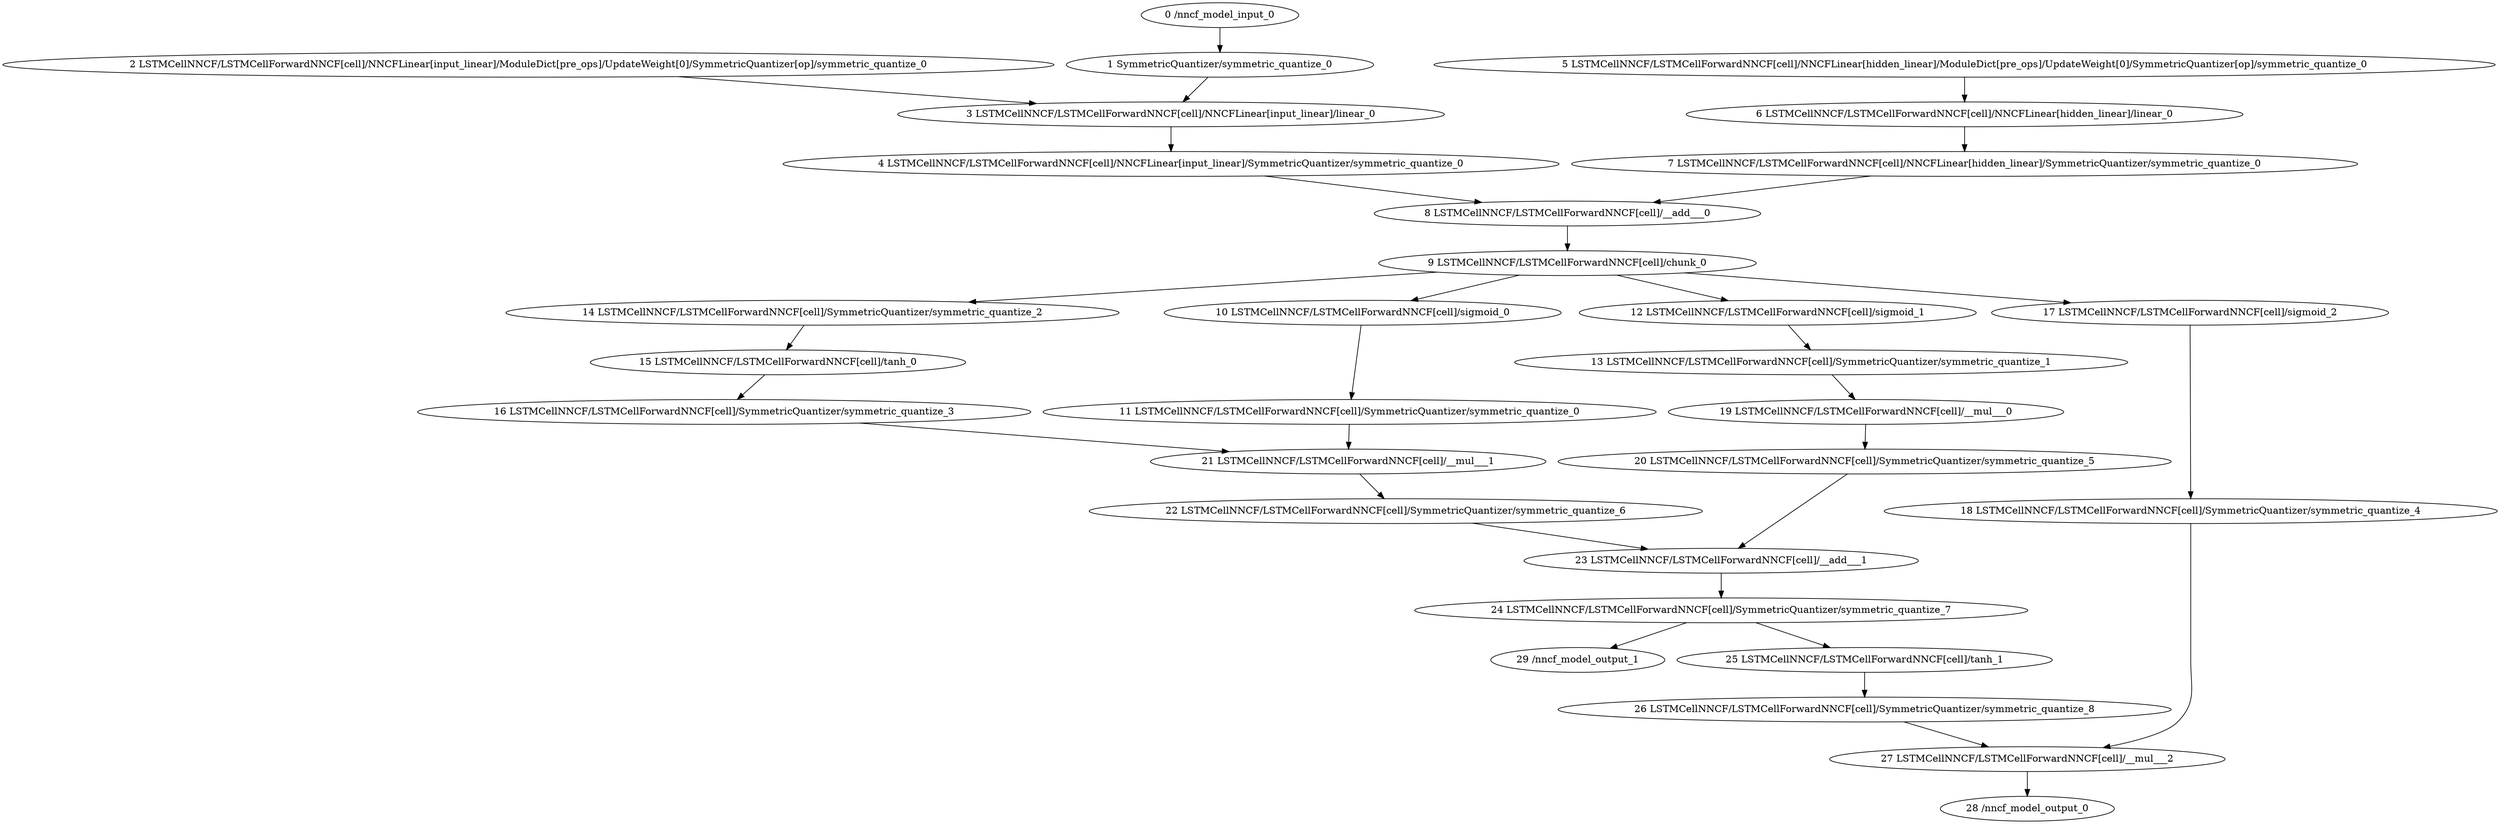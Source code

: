 strict digraph  {
"0 /nncf_model_input_0" [id=0, type=nncf_model_input];
"1 SymmetricQuantizer/symmetric_quantize_0" [id=1, type=symmetric_quantize];
"2 LSTMCellNNCF/LSTMCellForwardNNCF[cell]/NNCFLinear[input_linear]/ModuleDict[pre_ops]/UpdateWeight[0]/SymmetricQuantizer[op]/symmetric_quantize_0" [id=2, type=symmetric_quantize];
"3 LSTMCellNNCF/LSTMCellForwardNNCF[cell]/NNCFLinear[input_linear]/linear_0" [id=3, type=linear];
"4 LSTMCellNNCF/LSTMCellForwardNNCF[cell]/NNCFLinear[input_linear]/SymmetricQuantizer/symmetric_quantize_0" [id=4, type=symmetric_quantize];
"5 LSTMCellNNCF/LSTMCellForwardNNCF[cell]/NNCFLinear[hidden_linear]/ModuleDict[pre_ops]/UpdateWeight[0]/SymmetricQuantizer[op]/symmetric_quantize_0" [id=5, type=symmetric_quantize];
"6 LSTMCellNNCF/LSTMCellForwardNNCF[cell]/NNCFLinear[hidden_linear]/linear_0" [id=6, type=linear];
"7 LSTMCellNNCF/LSTMCellForwardNNCF[cell]/NNCFLinear[hidden_linear]/SymmetricQuantizer/symmetric_quantize_0" [id=7, type=symmetric_quantize];
"8 LSTMCellNNCF/LSTMCellForwardNNCF[cell]/__add___0" [id=8, type=__add__];
"9 LSTMCellNNCF/LSTMCellForwardNNCF[cell]/chunk_0" [id=9, type=chunk];
"10 LSTMCellNNCF/LSTMCellForwardNNCF[cell]/sigmoid_0" [id=10, type=sigmoid];
"11 LSTMCellNNCF/LSTMCellForwardNNCF[cell]/SymmetricQuantizer/symmetric_quantize_0" [id=11, type=symmetric_quantize];
"12 LSTMCellNNCF/LSTMCellForwardNNCF[cell]/sigmoid_1" [id=12, type=sigmoid];
"13 LSTMCellNNCF/LSTMCellForwardNNCF[cell]/SymmetricQuantizer/symmetric_quantize_1" [id=13, type=symmetric_quantize];
"14 LSTMCellNNCF/LSTMCellForwardNNCF[cell]/SymmetricQuantizer/symmetric_quantize_2" [id=14, type=symmetric_quantize];
"15 LSTMCellNNCF/LSTMCellForwardNNCF[cell]/tanh_0" [id=15, type=tanh];
"16 LSTMCellNNCF/LSTMCellForwardNNCF[cell]/SymmetricQuantizer/symmetric_quantize_3" [id=16, type=symmetric_quantize];
"17 LSTMCellNNCF/LSTMCellForwardNNCF[cell]/sigmoid_2" [id=17, type=sigmoid];
"18 LSTMCellNNCF/LSTMCellForwardNNCF[cell]/SymmetricQuantizer/symmetric_quantize_4" [id=18, type=symmetric_quantize];
"19 LSTMCellNNCF/LSTMCellForwardNNCF[cell]/__mul___0" [id=19, type=__mul__];
"20 LSTMCellNNCF/LSTMCellForwardNNCF[cell]/SymmetricQuantizer/symmetric_quantize_5" [id=20, type=symmetric_quantize];
"21 LSTMCellNNCF/LSTMCellForwardNNCF[cell]/__mul___1" [id=21, type=__mul__];
"22 LSTMCellNNCF/LSTMCellForwardNNCF[cell]/SymmetricQuantizer/symmetric_quantize_6" [id=22, type=symmetric_quantize];
"23 LSTMCellNNCF/LSTMCellForwardNNCF[cell]/__add___1" [id=23, type=__add__];
"24 LSTMCellNNCF/LSTMCellForwardNNCF[cell]/SymmetricQuantizer/symmetric_quantize_7" [id=24, type=symmetric_quantize];
"25 LSTMCellNNCF/LSTMCellForwardNNCF[cell]/tanh_1" [id=25, type=tanh];
"26 LSTMCellNNCF/LSTMCellForwardNNCF[cell]/SymmetricQuantizer/symmetric_quantize_8" [id=26, type=symmetric_quantize];
"27 LSTMCellNNCF/LSTMCellForwardNNCF[cell]/__mul___2" [id=27, type=__mul__];
"28 /nncf_model_output_0" [id=28, type=nncf_model_output];
"29 /nncf_model_output_1" [id=29, type=nncf_model_output];
"0 /nncf_model_input_0" -> "1 SymmetricQuantizer/symmetric_quantize_0";
"1 SymmetricQuantizer/symmetric_quantize_0" -> "3 LSTMCellNNCF/LSTMCellForwardNNCF[cell]/NNCFLinear[input_linear]/linear_0";
"2 LSTMCellNNCF/LSTMCellForwardNNCF[cell]/NNCFLinear[input_linear]/ModuleDict[pre_ops]/UpdateWeight[0]/SymmetricQuantizer[op]/symmetric_quantize_0" -> "3 LSTMCellNNCF/LSTMCellForwardNNCF[cell]/NNCFLinear[input_linear]/linear_0";
"3 LSTMCellNNCF/LSTMCellForwardNNCF[cell]/NNCFLinear[input_linear]/linear_0" -> "4 LSTMCellNNCF/LSTMCellForwardNNCF[cell]/NNCFLinear[input_linear]/SymmetricQuantizer/symmetric_quantize_0";
"4 LSTMCellNNCF/LSTMCellForwardNNCF[cell]/NNCFLinear[input_linear]/SymmetricQuantizer/symmetric_quantize_0" -> "8 LSTMCellNNCF/LSTMCellForwardNNCF[cell]/__add___0";
"5 LSTMCellNNCF/LSTMCellForwardNNCF[cell]/NNCFLinear[hidden_linear]/ModuleDict[pre_ops]/UpdateWeight[0]/SymmetricQuantizer[op]/symmetric_quantize_0" -> "6 LSTMCellNNCF/LSTMCellForwardNNCF[cell]/NNCFLinear[hidden_linear]/linear_0";
"6 LSTMCellNNCF/LSTMCellForwardNNCF[cell]/NNCFLinear[hidden_linear]/linear_0" -> "7 LSTMCellNNCF/LSTMCellForwardNNCF[cell]/NNCFLinear[hidden_linear]/SymmetricQuantizer/symmetric_quantize_0";
"7 LSTMCellNNCF/LSTMCellForwardNNCF[cell]/NNCFLinear[hidden_linear]/SymmetricQuantizer/symmetric_quantize_0" -> "8 LSTMCellNNCF/LSTMCellForwardNNCF[cell]/__add___0";
"8 LSTMCellNNCF/LSTMCellForwardNNCF[cell]/__add___0" -> "9 LSTMCellNNCF/LSTMCellForwardNNCF[cell]/chunk_0";
"9 LSTMCellNNCF/LSTMCellForwardNNCF[cell]/chunk_0" -> "10 LSTMCellNNCF/LSTMCellForwardNNCF[cell]/sigmoid_0";
"9 LSTMCellNNCF/LSTMCellForwardNNCF[cell]/chunk_0" -> "12 LSTMCellNNCF/LSTMCellForwardNNCF[cell]/sigmoid_1";
"9 LSTMCellNNCF/LSTMCellForwardNNCF[cell]/chunk_0" -> "14 LSTMCellNNCF/LSTMCellForwardNNCF[cell]/SymmetricQuantizer/symmetric_quantize_2";
"9 LSTMCellNNCF/LSTMCellForwardNNCF[cell]/chunk_0" -> "17 LSTMCellNNCF/LSTMCellForwardNNCF[cell]/sigmoid_2";
"10 LSTMCellNNCF/LSTMCellForwardNNCF[cell]/sigmoid_0" -> "11 LSTMCellNNCF/LSTMCellForwardNNCF[cell]/SymmetricQuantizer/symmetric_quantize_0";
"11 LSTMCellNNCF/LSTMCellForwardNNCF[cell]/SymmetricQuantizer/symmetric_quantize_0" -> "21 LSTMCellNNCF/LSTMCellForwardNNCF[cell]/__mul___1";
"12 LSTMCellNNCF/LSTMCellForwardNNCF[cell]/sigmoid_1" -> "13 LSTMCellNNCF/LSTMCellForwardNNCF[cell]/SymmetricQuantizer/symmetric_quantize_1";
"13 LSTMCellNNCF/LSTMCellForwardNNCF[cell]/SymmetricQuantizer/symmetric_quantize_1" -> "19 LSTMCellNNCF/LSTMCellForwardNNCF[cell]/__mul___0";
"14 LSTMCellNNCF/LSTMCellForwardNNCF[cell]/SymmetricQuantizer/symmetric_quantize_2" -> "15 LSTMCellNNCF/LSTMCellForwardNNCF[cell]/tanh_0";
"15 LSTMCellNNCF/LSTMCellForwardNNCF[cell]/tanh_0" -> "16 LSTMCellNNCF/LSTMCellForwardNNCF[cell]/SymmetricQuantizer/symmetric_quantize_3";
"16 LSTMCellNNCF/LSTMCellForwardNNCF[cell]/SymmetricQuantizer/symmetric_quantize_3" -> "21 LSTMCellNNCF/LSTMCellForwardNNCF[cell]/__mul___1";
"17 LSTMCellNNCF/LSTMCellForwardNNCF[cell]/sigmoid_2" -> "18 LSTMCellNNCF/LSTMCellForwardNNCF[cell]/SymmetricQuantizer/symmetric_quantize_4";
"18 LSTMCellNNCF/LSTMCellForwardNNCF[cell]/SymmetricQuantizer/symmetric_quantize_4" -> "27 LSTMCellNNCF/LSTMCellForwardNNCF[cell]/__mul___2";
"19 LSTMCellNNCF/LSTMCellForwardNNCF[cell]/__mul___0" -> "20 LSTMCellNNCF/LSTMCellForwardNNCF[cell]/SymmetricQuantizer/symmetric_quantize_5";
"20 LSTMCellNNCF/LSTMCellForwardNNCF[cell]/SymmetricQuantizer/symmetric_quantize_5" -> "23 LSTMCellNNCF/LSTMCellForwardNNCF[cell]/__add___1";
"21 LSTMCellNNCF/LSTMCellForwardNNCF[cell]/__mul___1" -> "22 LSTMCellNNCF/LSTMCellForwardNNCF[cell]/SymmetricQuantizer/symmetric_quantize_6";
"22 LSTMCellNNCF/LSTMCellForwardNNCF[cell]/SymmetricQuantizer/symmetric_quantize_6" -> "23 LSTMCellNNCF/LSTMCellForwardNNCF[cell]/__add___1";
"23 LSTMCellNNCF/LSTMCellForwardNNCF[cell]/__add___1" -> "24 LSTMCellNNCF/LSTMCellForwardNNCF[cell]/SymmetricQuantizer/symmetric_quantize_7";
"24 LSTMCellNNCF/LSTMCellForwardNNCF[cell]/SymmetricQuantizer/symmetric_quantize_7" -> "25 LSTMCellNNCF/LSTMCellForwardNNCF[cell]/tanh_1";
"24 LSTMCellNNCF/LSTMCellForwardNNCF[cell]/SymmetricQuantizer/symmetric_quantize_7" -> "29 /nncf_model_output_1";
"25 LSTMCellNNCF/LSTMCellForwardNNCF[cell]/tanh_1" -> "26 LSTMCellNNCF/LSTMCellForwardNNCF[cell]/SymmetricQuantizer/symmetric_quantize_8";
"26 LSTMCellNNCF/LSTMCellForwardNNCF[cell]/SymmetricQuantizer/symmetric_quantize_8" -> "27 LSTMCellNNCF/LSTMCellForwardNNCF[cell]/__mul___2";
"27 LSTMCellNNCF/LSTMCellForwardNNCF[cell]/__mul___2" -> "28 /nncf_model_output_0";
}
